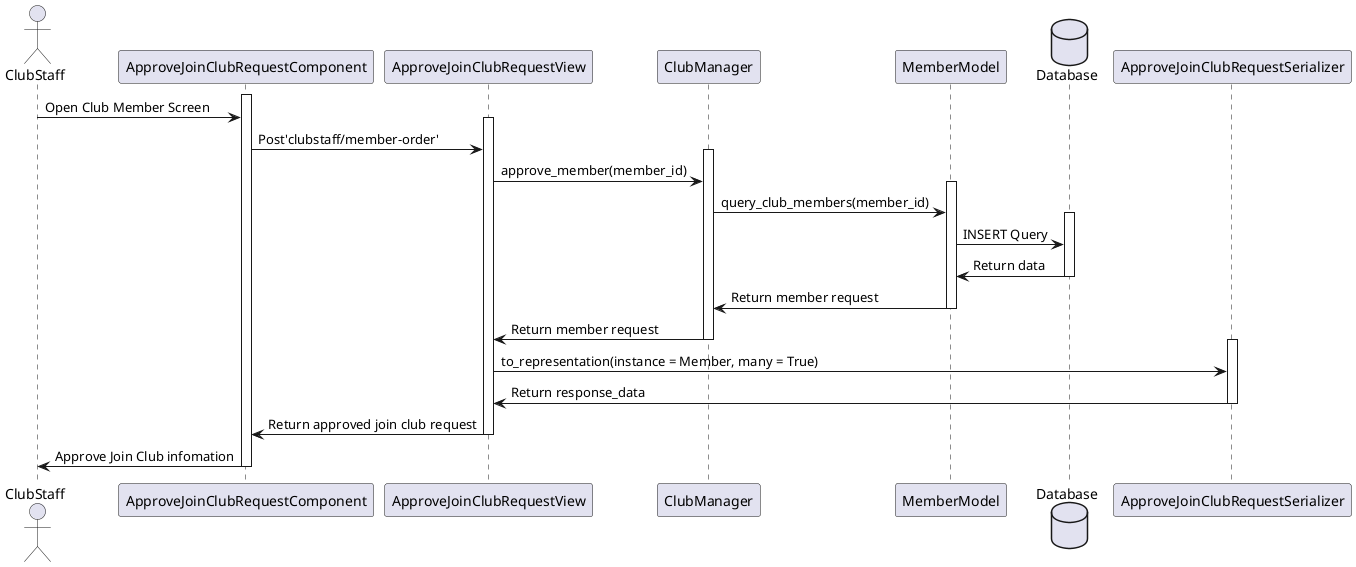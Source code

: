 @startuml
actor ClubStaff
activate ApproveJoinClubRequestComponent
ClubStaff -> ApproveJoinClubRequestComponent: Open Club Member Screen 
activate ApproveJoinClubRequestView
ApproveJoinClubRequestComponent -> ApproveJoinClubRequestView: Post'clubstaff/member-order'
activate ClubManager
ApproveJoinClubRequestView -> ClubManager: approve_member(member_id)
activate MemberModel
ClubManager -> MemberModel: query_club_members(member_id)
database Database
activate Database
MemberModel -> Database: INSERT Query
Database -> MemberModel: Return data
deactivate Database
MemberModel -> ClubManager: Return member request
deactivate MemberModel
ClubManager -> ApproveJoinClubRequestView: Return member request
deactivate ClubManager
activate ApproveJoinClubRequestSerializer
ApproveJoinClubRequestView -> ApproveJoinClubRequestSerializer: to_representation(instance = Member, many = True)
ApproveJoinClubRequestSerializer -> ApproveJoinClubRequestView: Return response_data
deactivate ApproveJoinClubRequestSerializer
ApproveJoinClubRequestView -> ApproveJoinClubRequestComponent:Return approved join club request
deactivate ApproveJoinClubRequestView
ApproveJoinClubRequestComponent -> ClubStaff: Approve Join Club infomation
deactivate ApproveJoinClubRequestComponent
@enduml